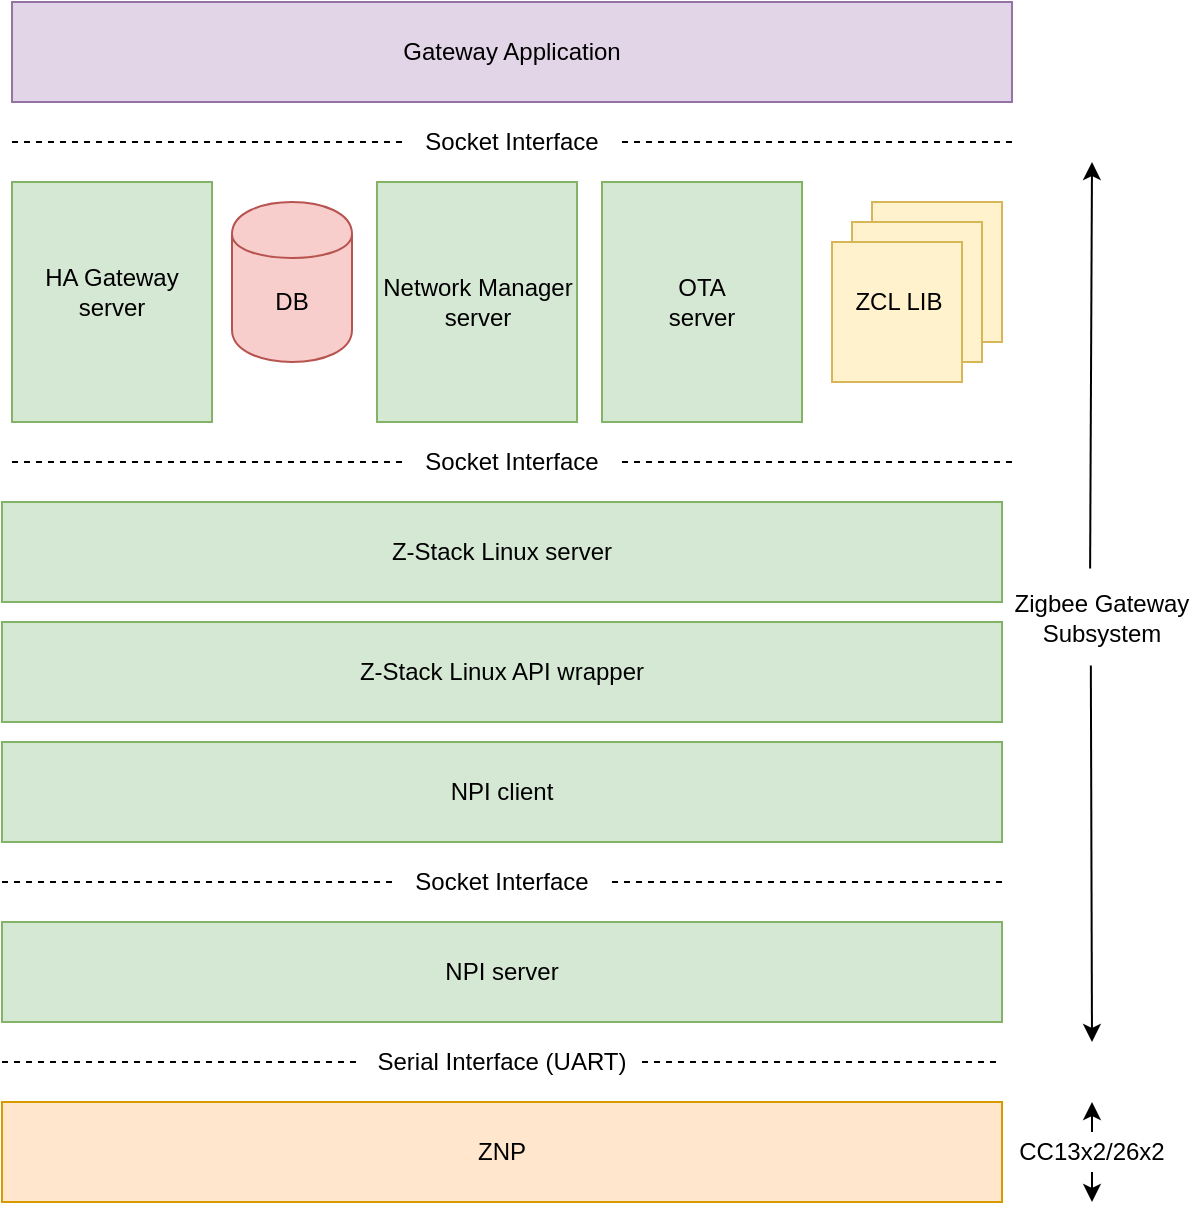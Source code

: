 <mxfile version="10.6.0" type="device"><diagram id="9MOB0YGh6VuMdog9yCZZ" name="Page-1"><mxGraphModel dx="1154" dy="685" grid="1" gridSize="10" guides="1" tooltips="1" connect="1" arrows="1" fold="1" page="1" pageScale="1" pageWidth="850" pageHeight="1100" math="0" shadow="0"><root><mxCell id="0"/><mxCell id="1" parent="0"/><mxCell id="gl6ZarwsZiWshjFFWQ-w-1" value="" style="rounded=0;whiteSpace=wrap;html=1;fillColor=#e1d5e7;strokeColor=#9673a6;" vertex="1" parent="1"><mxGeometry x="200" y="150" width="500" height="50" as="geometry"/></mxCell><mxCell id="gl6ZarwsZiWshjFFWQ-w-2" value="Gateway Application" style="text;html=1;strokeColor=none;fillColor=none;align=center;verticalAlign=middle;whiteSpace=wrap;rounded=0;" vertex="1" parent="1"><mxGeometry x="365" y="165" width="170" height="20" as="geometry"/></mxCell><mxCell id="gl6ZarwsZiWshjFFWQ-w-3" value="" style="endArrow=none;dashed=1;html=1;" edge="1" parent="1" target="gl6ZarwsZiWshjFFWQ-w-5"><mxGeometry width="50" height="50" relative="1" as="geometry"><mxPoint x="200" y="220" as="sourcePoint"/><mxPoint x="350" y="220" as="targetPoint"/></mxGeometry></mxCell><mxCell id="gl6ZarwsZiWshjFFWQ-w-5" value="Socket Interface" style="text;html=1;strokeColor=none;fillColor=none;align=center;verticalAlign=middle;whiteSpace=wrap;rounded=0;" vertex="1" parent="1"><mxGeometry x="395" y="210" width="110" height="20" as="geometry"/></mxCell><mxCell id="gl6ZarwsZiWshjFFWQ-w-6" value="" style="endArrow=none;dashed=1;html=1;exitX=1;exitY=0.5;exitDx=0;exitDy=0;" edge="1" parent="1" source="gl6ZarwsZiWshjFFWQ-w-5"><mxGeometry width="50" height="50" relative="1" as="geometry"><mxPoint x="200" y="300" as="sourcePoint"/><mxPoint x="700" y="220" as="targetPoint"/></mxGeometry></mxCell><mxCell id="gl6ZarwsZiWshjFFWQ-w-11" value="" style="rounded=0;whiteSpace=wrap;html=1;fillColor=#d5e8d4;strokeColor=#82b366;" vertex="1" parent="1"><mxGeometry x="200" y="240" width="100" height="120" as="geometry"/></mxCell><mxCell id="gl6ZarwsZiWshjFFWQ-w-14" value="HA Gateway&lt;br&gt;server&lt;br&gt;" style="text;html=1;align=center;verticalAlign=middle;whiteSpace=wrap;rounded=0;" vertex="1" parent="1"><mxGeometry x="210" y="250" width="80" height="90" as="geometry"/></mxCell><mxCell id="gl6ZarwsZiWshjFFWQ-w-15" value="" style="rounded=0;whiteSpace=wrap;html=1;fillColor=#d5e8d4;strokeColor=#82b366;" vertex="1" parent="1"><mxGeometry x="495" y="240" width="100" height="120" as="geometry"/></mxCell><mxCell id="gl6ZarwsZiWshjFFWQ-w-16" value="" style="rounded=0;whiteSpace=wrap;html=1;fillColor=#d5e8d4;strokeColor=#82b366;" vertex="1" parent="1"><mxGeometry x="382.5" y="240" width="100" height="120" as="geometry"/></mxCell><mxCell id="gl6ZarwsZiWshjFFWQ-w-17" value="Network Manager&lt;br&gt;server&lt;br&gt;" style="text;html=1;strokeColor=none;fillColor=none;align=center;verticalAlign=middle;whiteSpace=wrap;rounded=0;" vertex="1" parent="1"><mxGeometry x="377.5" y="265" width="110" height="70" as="geometry"/></mxCell><mxCell id="gl6ZarwsZiWshjFFWQ-w-18" value="OTA&lt;br&gt;server&lt;br&gt;" style="text;html=1;strokeColor=none;fillColor=none;align=center;verticalAlign=middle;whiteSpace=wrap;rounded=0;" vertex="1" parent="1"><mxGeometry x="510" y="270" width="70" height="60" as="geometry"/></mxCell><mxCell id="gl6ZarwsZiWshjFFWQ-w-19" value="" style="shape=cylinder;whiteSpace=wrap;html=1;boundedLbl=1;backgroundOutline=1;fillColor=#f8cecc;strokeColor=#b85450;" vertex="1" parent="1"><mxGeometry x="310" y="250" width="60" height="80" as="geometry"/></mxCell><mxCell id="gl6ZarwsZiWshjFFWQ-w-20" value="" style="rounded=0;whiteSpace=wrap;html=1;fillColor=#fff2cc;strokeColor=#d6b656;" vertex="1" parent="1"><mxGeometry x="630" y="250" width="65" height="70" as="geometry"/></mxCell><mxCell id="gl6ZarwsZiWshjFFWQ-w-21" value="" style="rounded=0;whiteSpace=wrap;html=1;fillColor=#fff2cc;strokeColor=#d6b656;" vertex="1" parent="1"><mxGeometry x="620" y="260" width="65" height="70" as="geometry"/></mxCell><mxCell id="gl6ZarwsZiWshjFFWQ-w-22" value="" style="rounded=0;whiteSpace=wrap;html=1;fillColor=#fff2cc;strokeColor=#d6b656;" vertex="1" parent="1"><mxGeometry x="610" y="270" width="65" height="70" as="geometry"/></mxCell><mxCell id="gl6ZarwsZiWshjFFWQ-w-23" value="DB" style="text;html=1;strokeColor=none;fillColor=none;align=center;verticalAlign=middle;whiteSpace=wrap;rounded=0;" vertex="1" parent="1"><mxGeometry x="320" y="290" width="40" height="20" as="geometry"/></mxCell><mxCell id="gl6ZarwsZiWshjFFWQ-w-24" value="ZCL LIB" style="text;html=1;strokeColor=none;fillColor=none;align=center;verticalAlign=middle;whiteSpace=wrap;rounded=0;" vertex="1" parent="1"><mxGeometry x="610" y="290" width="67" height="20" as="geometry"/></mxCell><mxCell id="gl6ZarwsZiWshjFFWQ-w-25" value="" style="endArrow=none;dashed=1;html=1;" edge="1" parent="1" target="gl6ZarwsZiWshjFFWQ-w-26"><mxGeometry width="50" height="50" relative="1" as="geometry"><mxPoint x="200.0" y="380" as="sourcePoint"/><mxPoint x="350" y="380" as="targetPoint"/></mxGeometry></mxCell><mxCell id="gl6ZarwsZiWshjFFWQ-w-26" value="Socket Interface" style="text;html=1;strokeColor=none;fillColor=none;align=center;verticalAlign=middle;whiteSpace=wrap;rounded=0;" vertex="1" parent="1"><mxGeometry x="395" y="370" width="110" height="20" as="geometry"/></mxCell><mxCell id="gl6ZarwsZiWshjFFWQ-w-27" value="" style="endArrow=none;dashed=1;html=1;exitX=1;exitY=0.5;exitDx=0;exitDy=0;" edge="1" parent="1" source="gl6ZarwsZiWshjFFWQ-w-26"><mxGeometry width="50" height="50" relative="1" as="geometry"><mxPoint x="200" y="460" as="sourcePoint"/><mxPoint x="700" y="380" as="targetPoint"/></mxGeometry></mxCell><mxCell id="gl6ZarwsZiWshjFFWQ-w-28" value="" style="rounded=0;whiteSpace=wrap;html=1;fillColor=#d5e8d4;strokeColor=#82b366;" vertex="1" parent="1"><mxGeometry x="195" y="400" width="500" height="50" as="geometry"/></mxCell><mxCell id="gl6ZarwsZiWshjFFWQ-w-29" value="Z-Stack Linux server" style="text;html=1;strokeColor=none;fillColor=none;align=center;verticalAlign=middle;whiteSpace=wrap;rounded=0;" vertex="1" parent="1"><mxGeometry x="360" y="415" width="170" height="20" as="geometry"/></mxCell><mxCell id="gl6ZarwsZiWshjFFWQ-w-30" value="" style="rounded=0;whiteSpace=wrap;html=1;fillColor=#d5e8d4;strokeColor=#82b366;" vertex="1" parent="1"><mxGeometry x="195" y="460" width="500" height="50" as="geometry"/></mxCell><mxCell id="gl6ZarwsZiWshjFFWQ-w-31" value="Z-Stack Linux API wrapper" style="text;html=1;strokeColor=none;fillColor=none;align=center;verticalAlign=middle;whiteSpace=wrap;rounded=0;" vertex="1" parent="1"><mxGeometry x="360" y="475" width="170" height="20" as="geometry"/></mxCell><mxCell id="gl6ZarwsZiWshjFFWQ-w-32" value="" style="rounded=0;whiteSpace=wrap;html=1;fillColor=#d5e8d4;strokeColor=#82b366;" vertex="1" parent="1"><mxGeometry x="195" y="520" width="500" height="50" as="geometry"/></mxCell><mxCell id="gl6ZarwsZiWshjFFWQ-w-33" value="NPI client" style="text;html=1;strokeColor=none;fillColor=none;align=center;verticalAlign=middle;whiteSpace=wrap;rounded=0;" vertex="1" parent="1"><mxGeometry x="360" y="535" width="170" height="20" as="geometry"/></mxCell><mxCell id="gl6ZarwsZiWshjFFWQ-w-34" value="" style="endArrow=none;dashed=1;html=1;" edge="1" parent="1" target="gl6ZarwsZiWshjFFWQ-w-35"><mxGeometry width="50" height="50" relative="1" as="geometry"><mxPoint x="195.0" y="590" as="sourcePoint"/><mxPoint x="345" y="590" as="targetPoint"/></mxGeometry></mxCell><mxCell id="gl6ZarwsZiWshjFFWQ-w-35" value="Socket Interface" style="text;html=1;strokeColor=none;fillColor=none;align=center;verticalAlign=middle;whiteSpace=wrap;rounded=0;" vertex="1" parent="1"><mxGeometry x="390" y="580" width="110" height="20" as="geometry"/></mxCell><mxCell id="gl6ZarwsZiWshjFFWQ-w-36" value="" style="endArrow=none;dashed=1;html=1;exitX=1;exitY=0.5;exitDx=0;exitDy=0;" edge="1" parent="1" source="gl6ZarwsZiWshjFFWQ-w-35"><mxGeometry width="50" height="50" relative="1" as="geometry"><mxPoint x="195" y="670" as="sourcePoint"/><mxPoint x="695" y="590" as="targetPoint"/></mxGeometry></mxCell><mxCell id="gl6ZarwsZiWshjFFWQ-w-38" value="" style="rounded=0;whiteSpace=wrap;html=1;fillColor=#d5e8d4;strokeColor=#82b366;" vertex="1" parent="1"><mxGeometry x="195" y="610" width="500" height="50" as="geometry"/></mxCell><mxCell id="gl6ZarwsZiWshjFFWQ-w-39" value="NPI server" style="text;html=1;strokeColor=none;fillColor=none;align=center;verticalAlign=middle;whiteSpace=wrap;rounded=0;" vertex="1" parent="1"><mxGeometry x="360" y="625" width="170" height="20" as="geometry"/></mxCell><mxCell id="gl6ZarwsZiWshjFFWQ-w-42" value="" style="endArrow=none;dashed=1;html=1;" edge="1" parent="1" target="gl6ZarwsZiWshjFFWQ-w-43"><mxGeometry width="50" height="50" relative="1" as="geometry"><mxPoint x="195" y="680" as="sourcePoint"/><mxPoint x="345" y="680" as="targetPoint"/></mxGeometry></mxCell><mxCell id="gl6ZarwsZiWshjFFWQ-w-43" value="Serial Interface (UART)" style="text;html=1;strokeColor=none;fillColor=none;align=center;verticalAlign=middle;whiteSpace=wrap;rounded=0;" vertex="1" parent="1"><mxGeometry x="375" y="670" width="140" height="20" as="geometry"/></mxCell><mxCell id="gl6ZarwsZiWshjFFWQ-w-44" value="" style="endArrow=none;dashed=1;html=1;exitX=1;exitY=0.5;exitDx=0;exitDy=0;" edge="1" parent="1" source="gl6ZarwsZiWshjFFWQ-w-43"><mxGeometry width="50" height="50" relative="1" as="geometry"><mxPoint x="195" y="760" as="sourcePoint"/><mxPoint x="695" y="680" as="targetPoint"/></mxGeometry></mxCell><mxCell id="gl6ZarwsZiWshjFFWQ-w-47" value="" style="rounded=0;whiteSpace=wrap;html=1;fillColor=#ffe6cc;strokeColor=#d79b00;" vertex="1" parent="1"><mxGeometry x="195" y="700" width="500" height="50" as="geometry"/></mxCell><mxCell id="gl6ZarwsZiWshjFFWQ-w-48" value="ZNP" style="text;html=1;strokeColor=none;fillColor=none;align=center;verticalAlign=middle;whiteSpace=wrap;rounded=0;" vertex="1" parent="1"><mxGeometry x="360" y="715" width="170" height="20" as="geometry"/></mxCell><mxCell id="gl6ZarwsZiWshjFFWQ-w-49" value="CC13x2/26x2" style="text;html=1;strokeColor=none;fillColor=none;align=center;verticalAlign=middle;whiteSpace=wrap;rounded=0;" vertex="1" parent="1"><mxGeometry x="700" y="715" width="80" height="20" as="geometry"/></mxCell><mxCell id="gl6ZarwsZiWshjFFWQ-w-50" value="" style="endArrow=classic;html=1;exitX=0.5;exitY=0;exitDx=0;exitDy=0;" edge="1" parent="1" source="gl6ZarwsZiWshjFFWQ-w-49"><mxGeometry width="50" height="50" relative="1" as="geometry"><mxPoint x="730" y="720" as="sourcePoint"/><mxPoint x="740" y="700" as="targetPoint"/></mxGeometry></mxCell><mxCell id="gl6ZarwsZiWshjFFWQ-w-52" value="" style="endArrow=classic;html=1;exitX=0.5;exitY=1;exitDx=0;exitDy=0;" edge="1" parent="1" source="gl6ZarwsZiWshjFFWQ-w-49"><mxGeometry width="50" height="50" relative="1" as="geometry"><mxPoint x="740" y="785" as="sourcePoint"/><mxPoint x="740" y="750" as="targetPoint"/></mxGeometry></mxCell><mxCell id="gl6ZarwsZiWshjFFWQ-w-53" value="Zigbee Gateway&lt;br&gt;Subsystem&lt;br&gt;" style="text;html=1;strokeColor=none;fillColor=none;align=center;verticalAlign=middle;whiteSpace=wrap;rounded=0;" vertex="1" parent="1"><mxGeometry x="700" y="432.5" width="90" height="50" as="geometry"/></mxCell><mxCell id="gl6ZarwsZiWshjFFWQ-w-54" value="" style="endArrow=classic;html=1;exitX=0.438;exitY=0.985;exitDx=0;exitDy=0;exitPerimeter=0;" edge="1" parent="1" source="gl6ZarwsZiWshjFFWQ-w-53"><mxGeometry width="50" height="50" relative="1" as="geometry"><mxPoint x="751" y="520" as="sourcePoint"/><mxPoint x="740" y="670" as="targetPoint"/></mxGeometry></mxCell><mxCell id="gl6ZarwsZiWshjFFWQ-w-55" value="" style="endArrow=classic;html=1;exitX=0.434;exitY=0.014;exitDx=0;exitDy=0;exitPerimeter=0;" edge="1" parent="1" source="gl6ZarwsZiWshjFFWQ-w-53"><mxGeometry width="50" height="50" relative="1" as="geometry"><mxPoint x="730" y="470" as="sourcePoint"/><mxPoint x="740" y="230" as="targetPoint"/></mxGeometry></mxCell></root></mxGraphModel></diagram></mxfile>